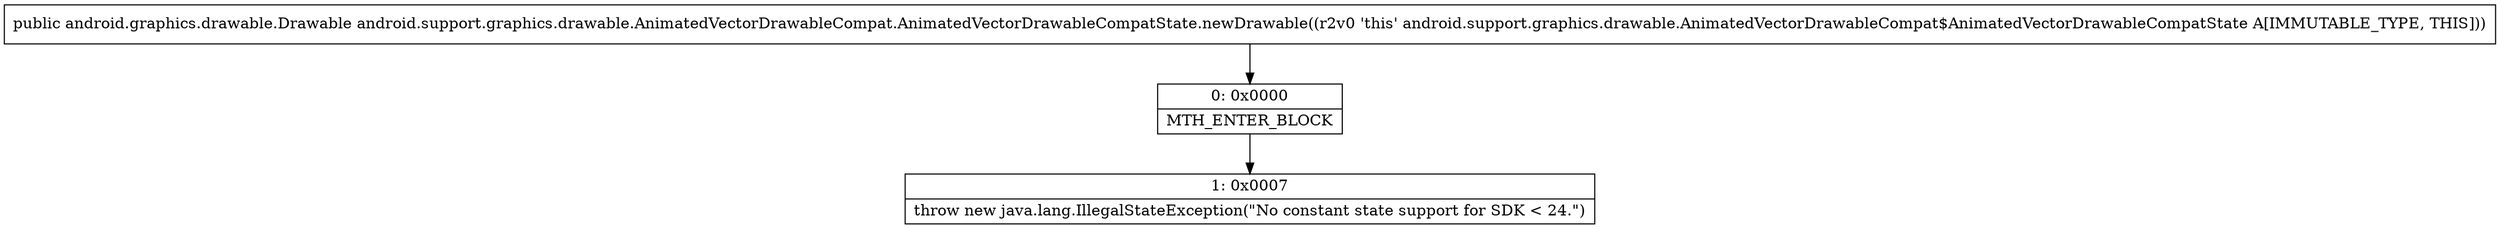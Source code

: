 digraph "CFG forandroid.support.graphics.drawable.AnimatedVectorDrawableCompat.AnimatedVectorDrawableCompatState.newDrawable()Landroid\/graphics\/drawable\/Drawable;" {
Node_0 [shape=record,label="{0\:\ 0x0000|MTH_ENTER_BLOCK\l}"];
Node_1 [shape=record,label="{1\:\ 0x0007|throw new java.lang.IllegalStateException(\"No constant state support for SDK \< 24.\")\l}"];
MethodNode[shape=record,label="{public android.graphics.drawable.Drawable android.support.graphics.drawable.AnimatedVectorDrawableCompat.AnimatedVectorDrawableCompatState.newDrawable((r2v0 'this' android.support.graphics.drawable.AnimatedVectorDrawableCompat$AnimatedVectorDrawableCompatState A[IMMUTABLE_TYPE, THIS])) }"];
MethodNode -> Node_0;
Node_0 -> Node_1;
}

